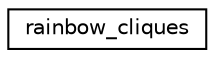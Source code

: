 digraph "Graphical Class Hierarchy"
{
  edge [fontname="Helvetica",fontsize="10",labelfontname="Helvetica",labelfontsize="10"];
  node [fontname="Helvetica",fontsize="10",shape=record];
  rankdir="LR";
  Node0 [label="rainbow_cliques",height=0.2,width=0.4,color="black", fillcolor="white", style="filled",URL="$d3/d54/classrainbow__cliques.html"];
}
